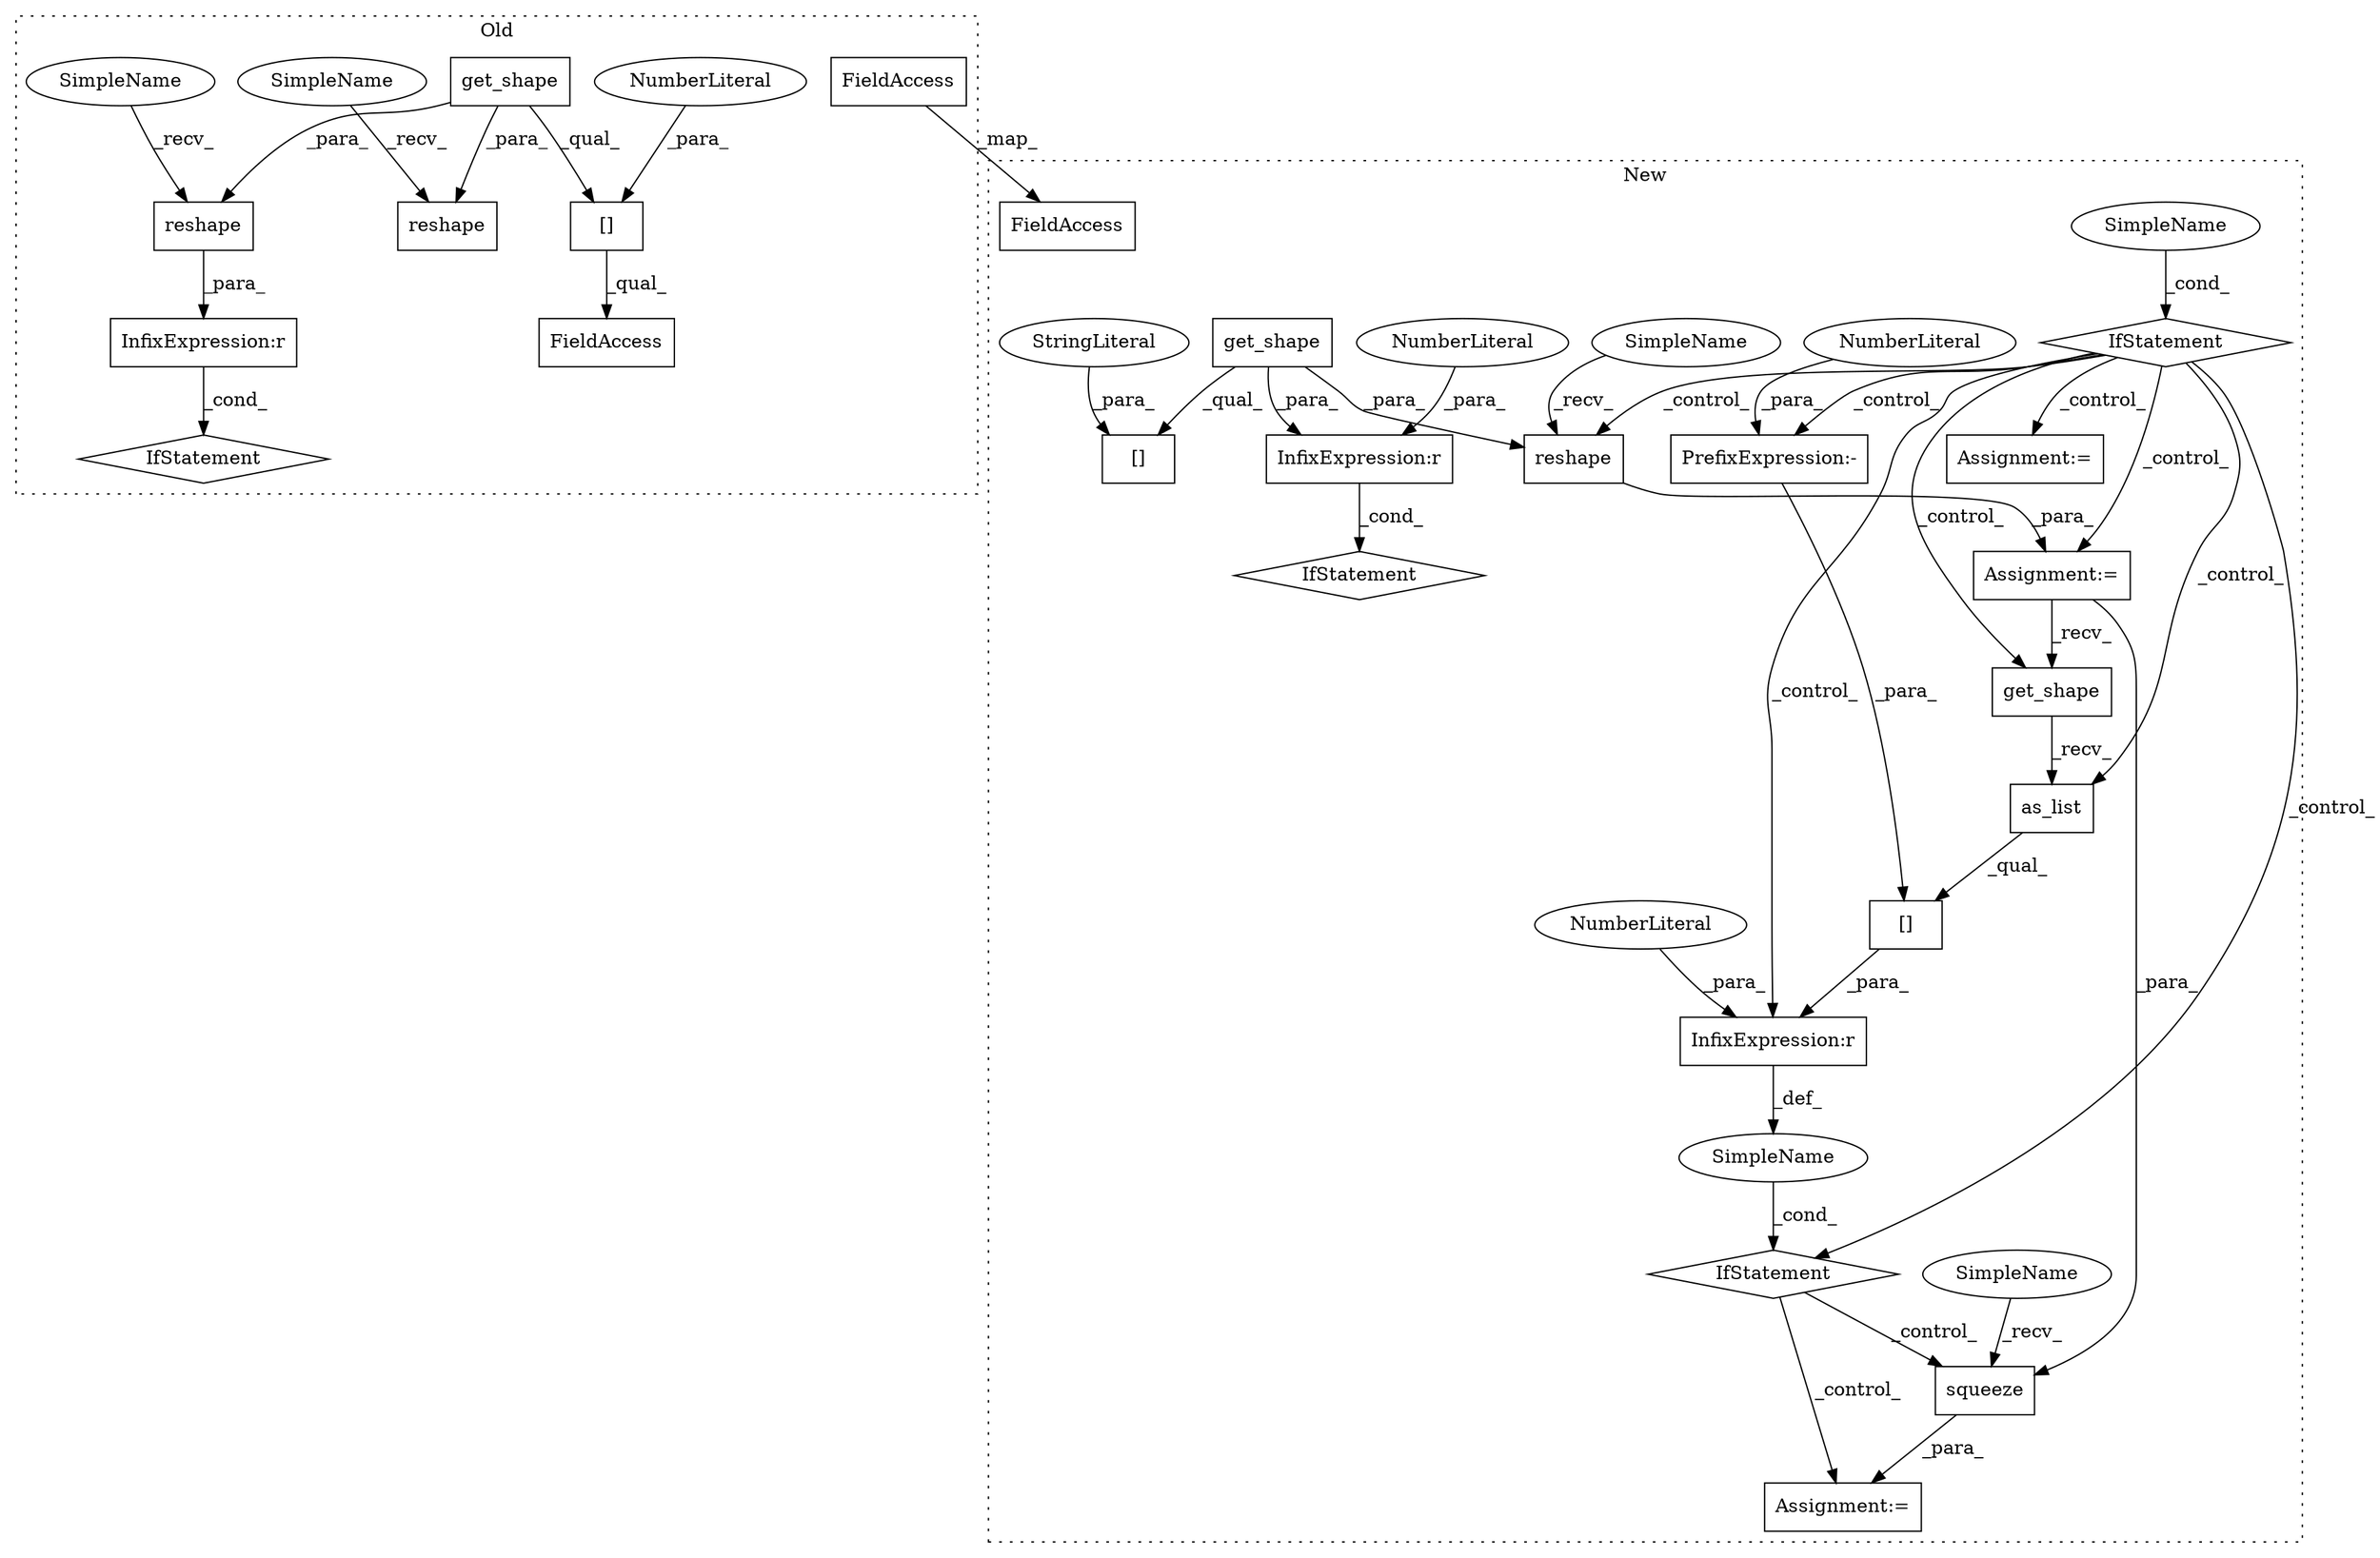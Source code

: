 digraph G {
subgraph cluster0 {
1 [label="reshape" a="32" s="1859,1902" l="8,1" shape="box"];
4 [label="IfStatement" a="25" s="2638" l="3" shape="diamond"];
5 [label="reshape" a="32" s="1749,1794" l="8,1" shape="box"];
11 [label="FieldAccess" a="22" s="2473" l="13" shape="box"];
14 [label="get_shape" a="32" s="1697" l="11" shape="box"];
17 [label="[]" a="2" s="1684,1710" l="25,1" shape="box"];
18 [label="FieldAccess" a="22" s="1684" l="33" shape="box"];
19 [label="NumberLiteral" a="34" s="1709" l="1" shape="ellipse"];
26 [label="InfixExpression:r" a="27" s="2629" l="4" shape="box"];
33 [label="SimpleName" a="42" s="1738" l="10" shape="ellipse"];
34 [label="SimpleName" a="42" s="1848" l="10" shape="ellipse"];
label = "Old";
style="dotted";
}
subgraph cluster1 {
2 [label="get_shape" a="32" s="2344" l="11" shape="box"];
3 [label="IfStatement" a="25" s="2526,2575" l="4,2" shape="diamond"];
6 [label="[]" a="2" s="2337,2384" l="29,1" shape="box"];
7 [label="reshape" a="32" s="2725,2760" l="8,1" shape="box"];
8 [label="SimpleName" a="42" s="" l="" shape="ellipse"];
9 [label="PrefixExpression:-" a="38" s="2810" l="1" shape="box"];
10 [label="FieldAccess" a="22" s="2270" l="13" shape="box"];
12 [label="IfStatement" a="25" s="2667,2689" l="4,2" shape="diamond"];
13 [label="NumberLiteral" a="34" s="2811" l="1" shape="ellipse"];
15 [label="squeeze" a="32" s="2856,2875" l="8,1" shape="box"];
16 [label="IfStatement" a="25" s="2775,2818" l="4,2" shape="diamond"];
20 [label="SimpleName" a="42" s="" l="" shape="ellipse"];
21 [label="[]" a="2" s="2779,2812" l="31,1" shape="box"];
22 [label="get_shape" a="32" s="2788" l="11" shape="box"];
23 [label="as_list" a="32" s="2800" l="9" shape="box"];
24 [label="StringLiteral" a="45" s="2366" l="18" shape="ellipse"];
25 [label="InfixExpression:r" a="27" s="2570" l="4" shape="box"];
27 [label="NumberLiteral" a="34" s="2574" l="1" shape="ellipse"];
28 [label="InfixExpression:r" a="27" s="2813" l="4" shape="box"];
29 [label="NumberLiteral" a="34" s="2817" l="1" shape="ellipse"];
30 [label="Assignment:=" a="7" s="2932" l="1" shape="box"];
31 [label="Assignment:=" a="7" s="2844" l="1" shape="box"];
32 [label="Assignment:=" a="7" s="2713" l="1" shape="box"];
35 [label="SimpleName" a="42" s="2714" l="10" shape="ellipse"];
36 [label="SimpleName" a="42" s="2845" l="10" shape="ellipse"];
label = "New";
style="dotted";
}
1 -> 26 [label="_para_"];
2 -> 6 [label="_qual_"];
2 -> 7 [label="_para_"];
2 -> 25 [label="_para_"];
7 -> 32 [label="_para_"];
8 -> 12 [label="_cond_"];
9 -> 21 [label="_para_"];
11 -> 10 [label="_map_"];
12 -> 7 [label="_control_"];
12 -> 23 [label="_control_"];
12 -> 30 [label="_control_"];
12 -> 32 [label="_control_"];
12 -> 28 [label="_control_"];
12 -> 9 [label="_control_"];
12 -> 16 [label="_control_"];
12 -> 22 [label="_control_"];
13 -> 9 [label="_para_"];
14 -> 17 [label="_qual_"];
14 -> 5 [label="_para_"];
14 -> 1 [label="_para_"];
15 -> 31 [label="_para_"];
16 -> 31 [label="_control_"];
16 -> 15 [label="_control_"];
17 -> 18 [label="_qual_"];
19 -> 17 [label="_para_"];
20 -> 16 [label="_cond_"];
21 -> 28 [label="_para_"];
22 -> 23 [label="_recv_"];
23 -> 21 [label="_qual_"];
24 -> 6 [label="_para_"];
25 -> 3 [label="_cond_"];
26 -> 4 [label="_cond_"];
27 -> 25 [label="_para_"];
28 -> 20 [label="_def_"];
29 -> 28 [label="_para_"];
32 -> 22 [label="_recv_"];
32 -> 15 [label="_para_"];
33 -> 5 [label="_recv_"];
34 -> 1 [label="_recv_"];
35 -> 7 [label="_recv_"];
36 -> 15 [label="_recv_"];
}